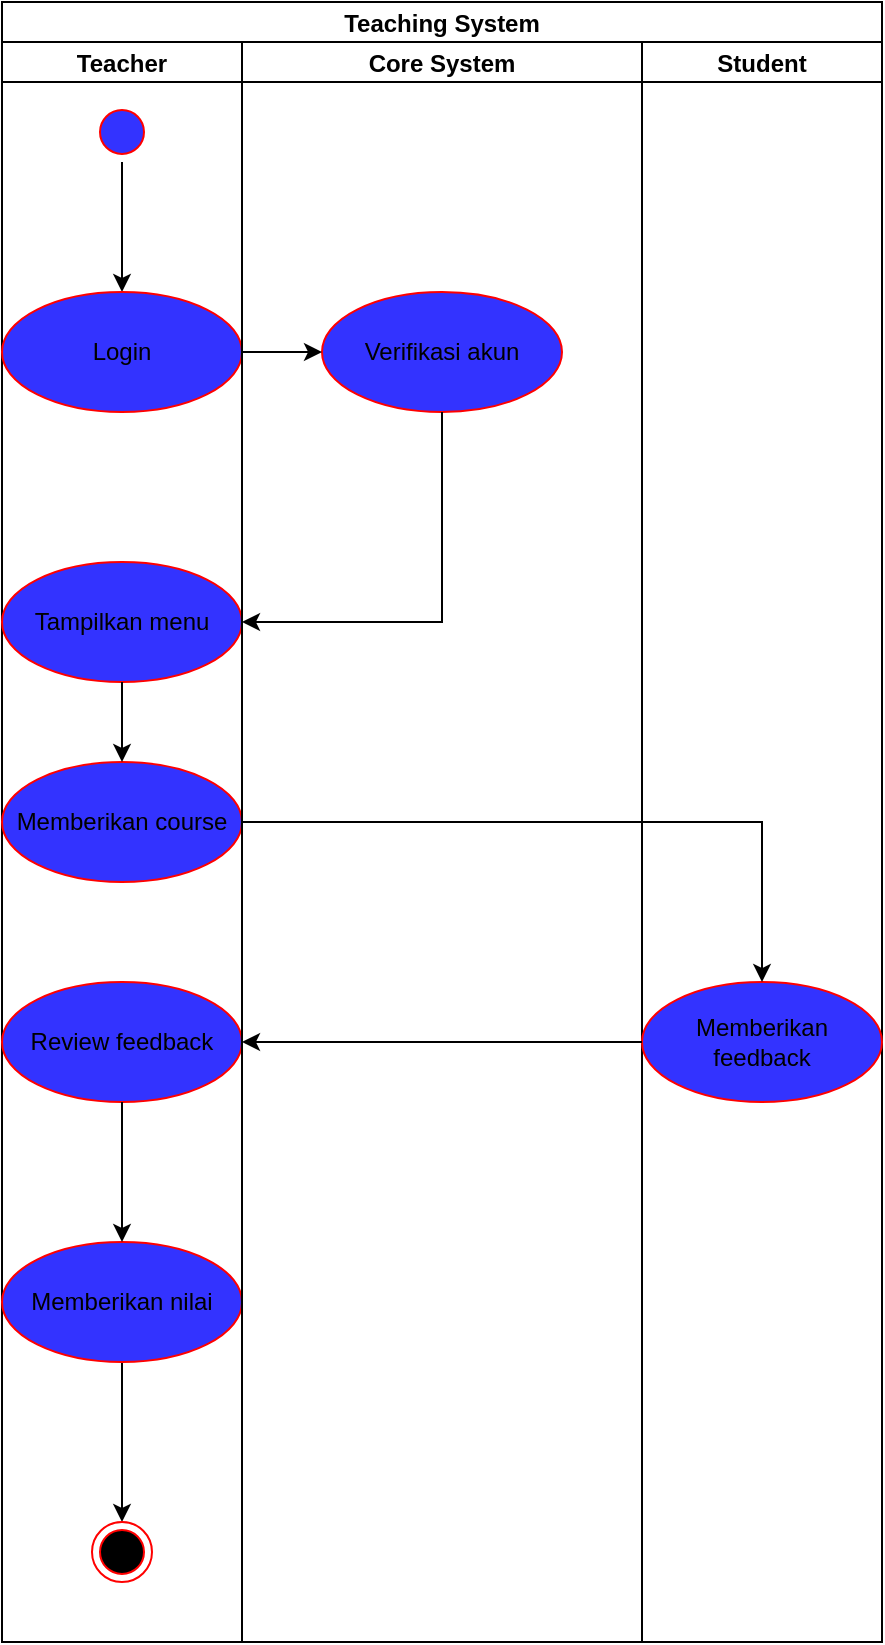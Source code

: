 <mxfile version="14.8.1" type="github">
  <diagram id="19WhXKONC-OqO6uyHztn" name="Page-1">
    <mxGraphModel dx="1422" dy="832" grid="1" gridSize="10" guides="1" tooltips="1" connect="1" arrows="1" fold="1" page="1" pageScale="1" pageWidth="1100" pageHeight="1700" math="0" shadow="0">
      <root>
        <mxCell id="0" />
        <mxCell id="1" parent="0" />
        <mxCell id="-n3JT8xs_y32vfmvB7lT-1" value="Teaching System" style="swimlane;childLayout=stackLayout;resizeParent=1;resizeParentMax=0;startSize=20;" parent="1" vertex="1">
          <mxGeometry x="260" y="20" width="440" height="820" as="geometry" />
        </mxCell>
        <mxCell id="-n3JT8xs_y32vfmvB7lT-2" value="Teacher" style="swimlane;startSize=20;" parent="-n3JT8xs_y32vfmvB7lT-1" vertex="1">
          <mxGeometry y="20" width="120" height="800" as="geometry" />
        </mxCell>
        <mxCell id="yrBjrWcVxZzmMX7ZwHTp-6" value="" style="edgeStyle=orthogonalEdgeStyle;rounded=0;orthogonalLoop=1;jettySize=auto;html=1;" edge="1" parent="-n3JT8xs_y32vfmvB7lT-2" source="yrBjrWcVxZzmMX7ZwHTp-1" target="yrBjrWcVxZzmMX7ZwHTp-5">
          <mxGeometry relative="1" as="geometry" />
        </mxCell>
        <mxCell id="yrBjrWcVxZzmMX7ZwHTp-1" value="" style="ellipse;html=1;shape=startState;strokeColor=#ff0000;fillColor=#3333FF;" vertex="1" parent="-n3JT8xs_y32vfmvB7lT-2">
          <mxGeometry x="45" y="30" width="30" height="30" as="geometry" />
        </mxCell>
        <mxCell id="yrBjrWcVxZzmMX7ZwHTp-5" value="Login" style="ellipse;whiteSpace=wrap;html=1;strokeColor=#ff0000;fillColor=#3333FF;" vertex="1" parent="-n3JT8xs_y32vfmvB7lT-2">
          <mxGeometry y="125" width="120" height="60" as="geometry" />
        </mxCell>
        <mxCell id="yrBjrWcVxZzmMX7ZwHTp-9" value="Tampilkan menu" style="ellipse;whiteSpace=wrap;html=1;strokeColor=#ff0000;fillColor=#3333FF;" vertex="1" parent="-n3JT8xs_y32vfmvB7lT-2">
          <mxGeometry y="260" width="120" height="60" as="geometry" />
        </mxCell>
        <mxCell id="yrBjrWcVxZzmMX7ZwHTp-20" value="Review feedback" style="ellipse;whiteSpace=wrap;html=1;strokeColor=#ff0000;fillColor=#3333FF;" vertex="1" parent="-n3JT8xs_y32vfmvB7lT-2">
          <mxGeometry y="470" width="120" height="60" as="geometry" />
        </mxCell>
        <mxCell id="yrBjrWcVxZzmMX7ZwHTp-11" value="Memberikan course" style="ellipse;whiteSpace=wrap;html=1;strokeColor=#ff0000;fillColor=#3333FF;" vertex="1" parent="-n3JT8xs_y32vfmvB7lT-2">
          <mxGeometry y="360" width="120" height="60" as="geometry" />
        </mxCell>
        <mxCell id="yrBjrWcVxZzmMX7ZwHTp-12" value="" style="edgeStyle=orthogonalEdgeStyle;rounded=0;orthogonalLoop=1;jettySize=auto;html=1;" edge="1" parent="-n3JT8xs_y32vfmvB7lT-2" source="yrBjrWcVxZzmMX7ZwHTp-9" target="yrBjrWcVxZzmMX7ZwHTp-11">
          <mxGeometry relative="1" as="geometry">
            <Array as="points">
              <mxPoint x="60" y="360" />
            </Array>
          </mxGeometry>
        </mxCell>
        <mxCell id="yrBjrWcVxZzmMX7ZwHTp-26" value="" style="edgeStyle=orthogonalEdgeStyle;rounded=0;orthogonalLoop=1;jettySize=auto;html=1;" edge="1" parent="-n3JT8xs_y32vfmvB7lT-2" source="yrBjrWcVxZzmMX7ZwHTp-22">
          <mxGeometry relative="1" as="geometry">
            <mxPoint x="60" y="740" as="targetPoint" />
          </mxGeometry>
        </mxCell>
        <mxCell id="yrBjrWcVxZzmMX7ZwHTp-22" value="Memberikan nilai" style="ellipse;whiteSpace=wrap;html=1;strokeColor=#ff0000;fillColor=#3333FF;" vertex="1" parent="-n3JT8xs_y32vfmvB7lT-2">
          <mxGeometry y="600" width="120" height="60" as="geometry" />
        </mxCell>
        <mxCell id="yrBjrWcVxZzmMX7ZwHTp-23" value="" style="edgeStyle=orthogonalEdgeStyle;rounded=0;orthogonalLoop=1;jettySize=auto;html=1;" edge="1" parent="-n3JT8xs_y32vfmvB7lT-2" source="yrBjrWcVxZzmMX7ZwHTp-20" target="yrBjrWcVxZzmMX7ZwHTp-22">
          <mxGeometry relative="1" as="geometry">
            <Array as="points">
              <mxPoint x="60" y="630" />
            </Array>
          </mxGeometry>
        </mxCell>
        <mxCell id="yrBjrWcVxZzmMX7ZwHTp-27" value="" style="ellipse;html=1;shape=endState;fillColor=#000000;strokeColor=#ff0000;" vertex="1" parent="-n3JT8xs_y32vfmvB7lT-2">
          <mxGeometry x="45" y="740" width="30" height="30" as="geometry" />
        </mxCell>
        <mxCell id="-n3JT8xs_y32vfmvB7lT-3" value="Core System" style="swimlane;startSize=20;" parent="-n3JT8xs_y32vfmvB7lT-1" vertex="1">
          <mxGeometry x="120" y="20" width="200" height="800" as="geometry" />
        </mxCell>
        <mxCell id="yrBjrWcVxZzmMX7ZwHTp-7" value="Verifikasi akun" style="ellipse;whiteSpace=wrap;html=1;strokeColor=#ff0000;fillColor=#3333FF;" vertex="1" parent="-n3JT8xs_y32vfmvB7lT-3">
          <mxGeometry x="40" y="125" width="120" height="60" as="geometry" />
        </mxCell>
        <mxCell id="-n3JT8xs_y32vfmvB7lT-4" value="Student" style="swimlane;startSize=20;" parent="-n3JT8xs_y32vfmvB7lT-1" vertex="1">
          <mxGeometry x="320" y="20" width="120" height="800" as="geometry" />
        </mxCell>
        <mxCell id="yrBjrWcVxZzmMX7ZwHTp-18" value="Memberikan feedback" style="ellipse;whiteSpace=wrap;html=1;strokeColor=#ff0000;fillColor=#3333FF;" vertex="1" parent="-n3JT8xs_y32vfmvB7lT-4">
          <mxGeometry y="470" width="120" height="60" as="geometry" />
        </mxCell>
        <mxCell id="yrBjrWcVxZzmMX7ZwHTp-8" value="" style="edgeStyle=orthogonalEdgeStyle;rounded=0;orthogonalLoop=1;jettySize=auto;html=1;" edge="1" parent="-n3JT8xs_y32vfmvB7lT-1" source="yrBjrWcVxZzmMX7ZwHTp-5" target="yrBjrWcVxZzmMX7ZwHTp-7">
          <mxGeometry relative="1" as="geometry" />
        </mxCell>
        <mxCell id="yrBjrWcVxZzmMX7ZwHTp-10" value="" style="edgeStyle=orthogonalEdgeStyle;rounded=0;orthogonalLoop=1;jettySize=auto;html=1;" edge="1" parent="-n3JT8xs_y32vfmvB7lT-1" source="yrBjrWcVxZzmMX7ZwHTp-7" target="yrBjrWcVxZzmMX7ZwHTp-9">
          <mxGeometry relative="1" as="geometry">
            <Array as="points">
              <mxPoint x="220" y="310" />
            </Array>
          </mxGeometry>
        </mxCell>
        <mxCell id="yrBjrWcVxZzmMX7ZwHTp-21" value="" style="edgeStyle=orthogonalEdgeStyle;rounded=0;orthogonalLoop=1;jettySize=auto;html=1;" edge="1" parent="-n3JT8xs_y32vfmvB7lT-1" source="yrBjrWcVxZzmMX7ZwHTp-18" target="yrBjrWcVxZzmMX7ZwHTp-20">
          <mxGeometry relative="1" as="geometry" />
        </mxCell>
        <mxCell id="yrBjrWcVxZzmMX7ZwHTp-19" value="" style="edgeStyle=orthogonalEdgeStyle;rounded=0;orthogonalLoop=1;jettySize=auto;html=1;" edge="1" parent="-n3JT8xs_y32vfmvB7lT-1" source="yrBjrWcVxZzmMX7ZwHTp-11" target="yrBjrWcVxZzmMX7ZwHTp-18">
          <mxGeometry relative="1" as="geometry" />
        </mxCell>
      </root>
    </mxGraphModel>
  </diagram>
</mxfile>
